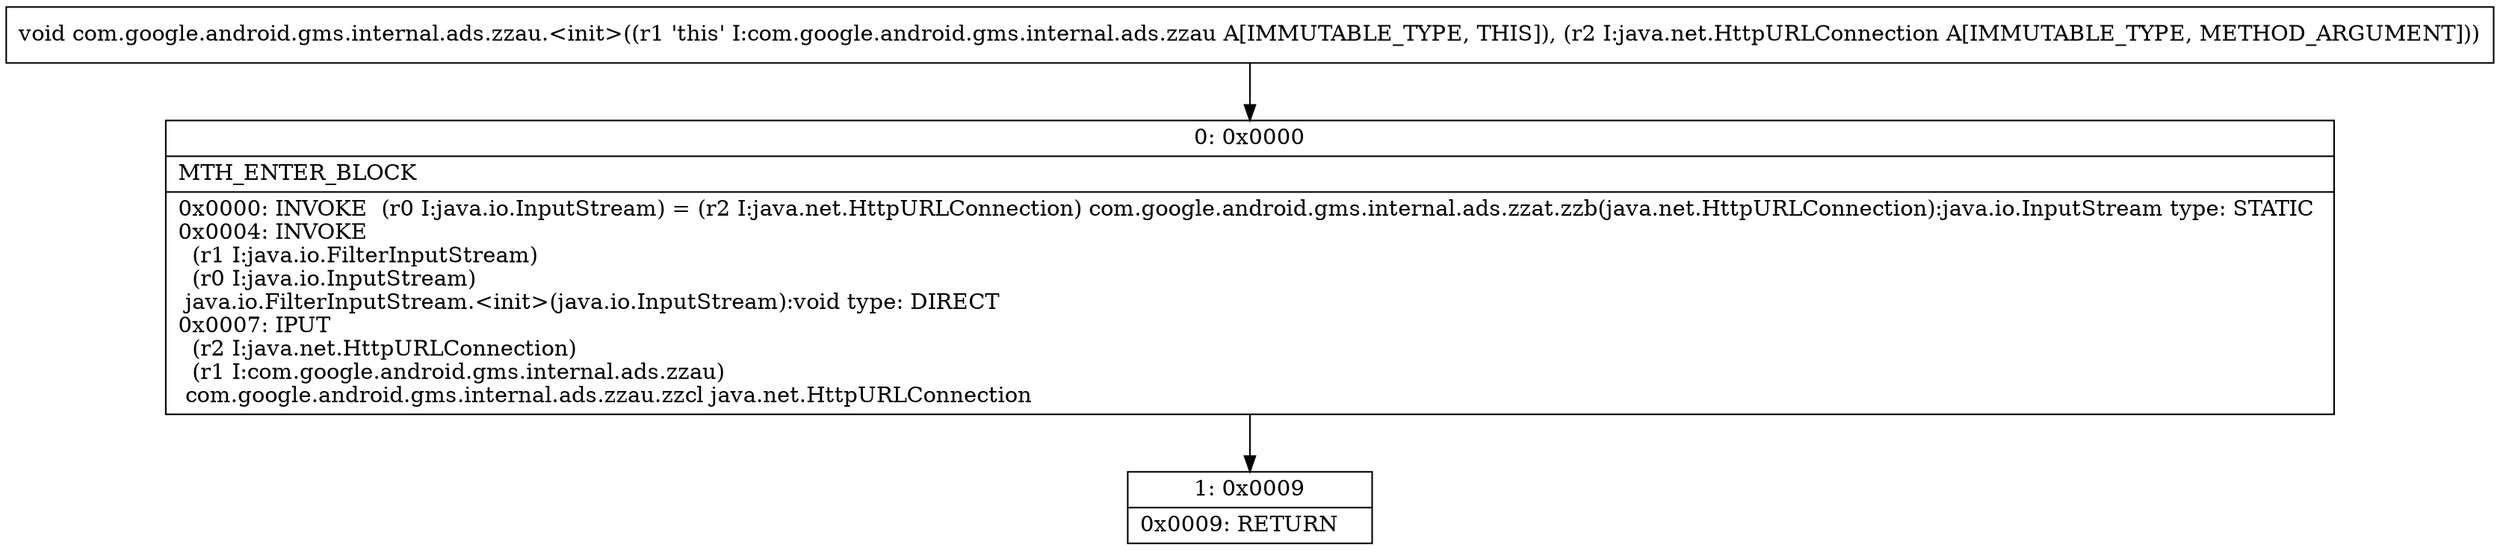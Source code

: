 digraph "CFG forcom.google.android.gms.internal.ads.zzau.\<init\>(Ljava\/net\/HttpURLConnection;)V" {
Node_0 [shape=record,label="{0\:\ 0x0000|MTH_ENTER_BLOCK\l|0x0000: INVOKE  (r0 I:java.io.InputStream) = (r2 I:java.net.HttpURLConnection) com.google.android.gms.internal.ads.zzat.zzb(java.net.HttpURLConnection):java.io.InputStream type: STATIC \l0x0004: INVOKE  \l  (r1 I:java.io.FilterInputStream)\l  (r0 I:java.io.InputStream)\l java.io.FilterInputStream.\<init\>(java.io.InputStream):void type: DIRECT \l0x0007: IPUT  \l  (r2 I:java.net.HttpURLConnection)\l  (r1 I:com.google.android.gms.internal.ads.zzau)\l com.google.android.gms.internal.ads.zzau.zzcl java.net.HttpURLConnection \l}"];
Node_1 [shape=record,label="{1\:\ 0x0009|0x0009: RETURN   \l}"];
MethodNode[shape=record,label="{void com.google.android.gms.internal.ads.zzau.\<init\>((r1 'this' I:com.google.android.gms.internal.ads.zzau A[IMMUTABLE_TYPE, THIS]), (r2 I:java.net.HttpURLConnection A[IMMUTABLE_TYPE, METHOD_ARGUMENT])) }"];
MethodNode -> Node_0;
Node_0 -> Node_1;
}

